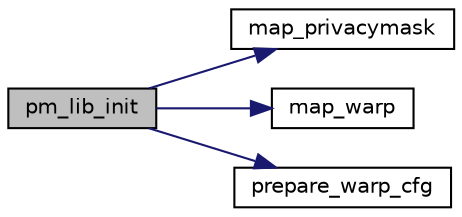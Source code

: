 digraph "pm_lib_init"
{
 // INTERACTIVE_SVG=YES
 // LATEX_PDF_SIZE
  bgcolor="transparent";
  edge [fontname="Helvetica",fontsize="10",labelfontname="Helvetica",labelfontsize="10"];
  node [fontname="Helvetica",fontsize="10",shape=record];
  rankdir="LR";
  Node1 [label="pm_lib_init",height=0.2,width=0.4,color="black", fillcolor="grey75", style="filled", fontcolor="black",tooltip=" "];
  Node1 -> Node2 [color="midnightblue",fontsize="10",style="solid",fontname="Helvetica"];
  Node2 [label="map_privacymask",height=0.2,width=0.4,color="black",URL="$db/dab/lib__pm_8c.html#a08b3a50baf0710cb3e9e5917d3b6989c",tooltip=" "];
  Node1 -> Node3 [color="midnightblue",fontsize="10",style="solid",fontname="Helvetica"];
  Node3 [label="map_warp",height=0.2,width=0.4,color="black",URL="$db/dab/lib__pm_8c.html#a94f7c5ada0e0c783a434608a656fdceb",tooltip=" "];
  Node1 -> Node4 [color="midnightblue",fontsize="10",style="solid",fontname="Helvetica"];
  Node4 [label="prepare_warp_cfg",height=0.2,width=0.4,color="black",URL="$db/dab/lib__pm_8c.html#a9a73535cd8928df417646b80602ac106",tooltip=" "];
}
